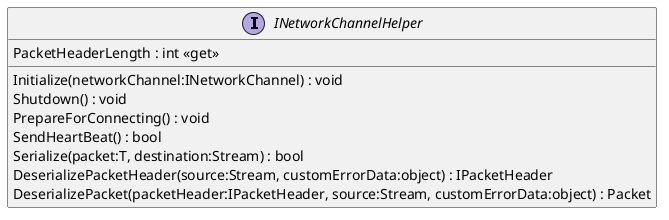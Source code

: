 @startuml
interface INetworkChannelHelper {
    PacketHeaderLength : int <<get>>
    Initialize(networkChannel:INetworkChannel) : void
    Shutdown() : void
    PrepareForConnecting() : void
    SendHeartBeat() : bool
    Serialize(packet:T, destination:Stream) : bool
    DeserializePacketHeader(source:Stream, customErrorData:object) : IPacketHeader
    DeserializePacket(packetHeader:IPacketHeader, source:Stream, customErrorData:object) : Packet
}
@enduml
